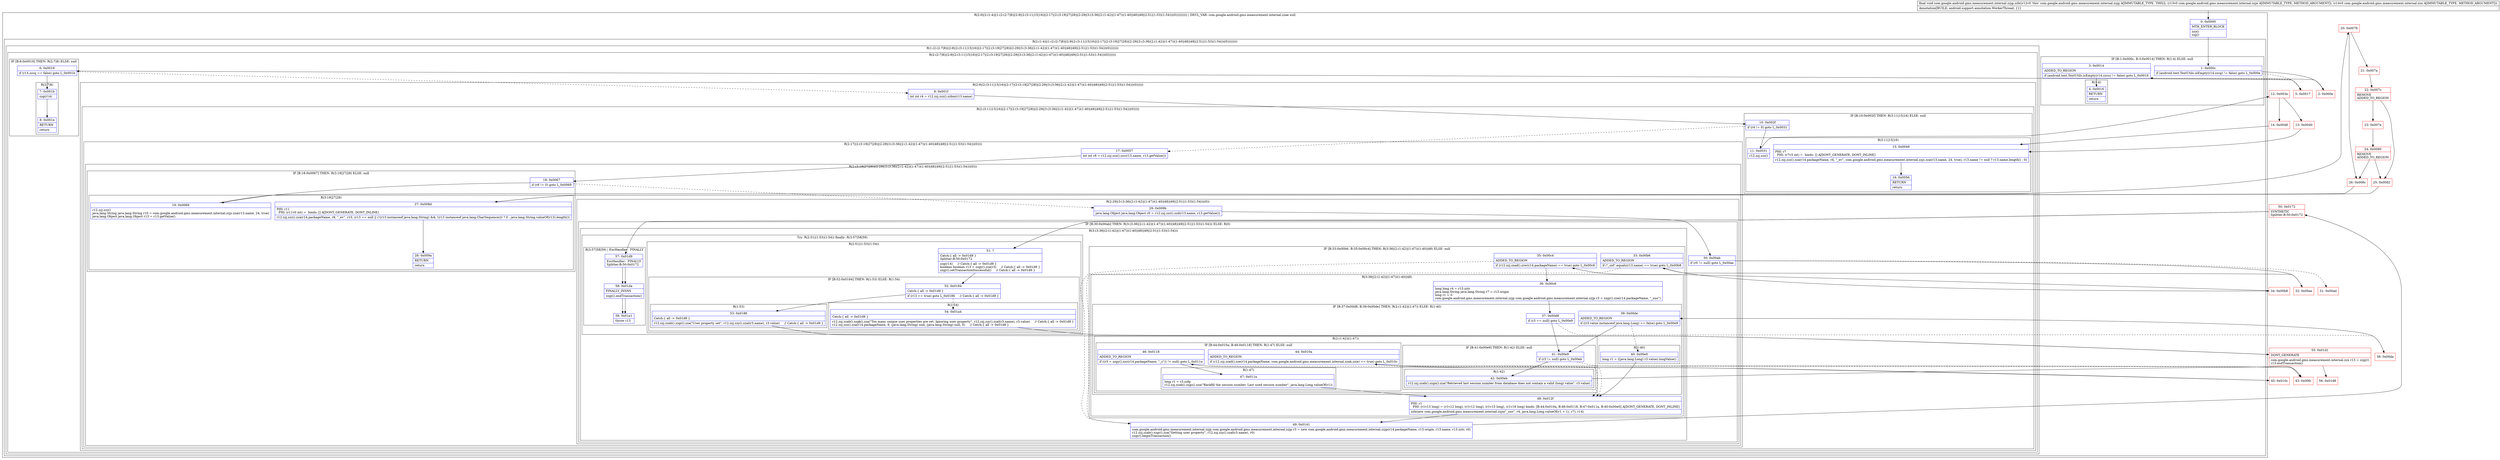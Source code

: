 digraph "CFG forcom.google.android.gms.measurement.internal.zzjg.zzb(Lcom\/google\/android\/gms\/measurement\/internal\/zzjn;Lcom\/google\/android\/gms\/measurement\/internal\/zzn;)V" {
subgraph cluster_Region_2053216329 {
label = "R(2:0|(2:(1:4)|(1:(2:(2:7|8)|(2:9|(2:(3:11|15|16)|(2:17|(2:(3:19|27|28)|(2:29|(3:(3:36|(2:(1:42)|(1:47))(1:40)|48)|49|(2:51|(1:53)(1:54)))(0)))))))))) | DECL_VAR: com.google.android.gms.measurement.internal.zzae null\l";
node [shape=record,color=blue];
Node_0 [shape=record,label="{0\:\ 0x0000|MTH_ENTER_BLOCK\l|zzo()\lzzjj()\l}"];
subgraph cluster_Region_1070875097 {
label = "R(2:(1:4)|(1:(2:(2:7|8)|(2:9|(2:(3:11|15|16)|(2:17|(2:(3:19|27|28)|(2:29|(3:(3:36|(2:(1:42)|(1:47))(1:40)|48)|49|(2:51|(1:53)(1:54)))(0)))))))))";
node [shape=record,color=blue];
subgraph cluster_IfRegion_1877678805 {
label = "IF [B:1:0x000c, B:3:0x0014] THEN: R(1:4) ELSE: null";
node [shape=record,color=blue];
Node_1 [shape=record,label="{1\:\ 0x000c|if (android.text.TextUtils.isEmpty(r14.zzcg) != false) goto L_0x000e\l}"];
Node_3 [shape=record,label="{3\:\ 0x0014|ADDED_TO_REGION\l|if (android.text.TextUtils.isEmpty(r14.zzcu) != false) goto L_0x0016\l}"];
subgraph cluster_Region_455533929 {
label = "R(1:4)";
node [shape=record,color=blue];
Node_4 [shape=record,label="{4\:\ 0x0016|RETURN\l|return\l}"];
}
}
subgraph cluster_Region_1844680084 {
label = "R(1:(2:(2:7|8)|(2:9|(2:(3:11|15|16)|(2:17|(2:(3:19|27|28)|(2:29|(3:(3:36|(2:(1:42)|(1:47))(1:40)|48)|49|(2:51|(1:53)(1:54)))(0))))))))";
node [shape=record,color=blue];
subgraph cluster_Region_1890896762 {
label = "R(2:(2:7|8)|(2:9|(2:(3:11|15|16)|(2:17|(2:(3:19|27|28)|(2:29|(3:(3:36|(2:(1:42)|(1:47))(1:40)|48)|49|(2:51|(1:53)(1:54)))(0)))))))";
node [shape=record,color=blue];
subgraph cluster_IfRegion_1203657227 {
label = "IF [B:6:0x0019] THEN: R(2:7|8) ELSE: null";
node [shape=record,color=blue];
Node_6 [shape=record,label="{6\:\ 0x0019|if (r14.zzcq == false) goto L_0x001b\l}"];
subgraph cluster_Region_1805640248 {
label = "R(2:7|8)";
node [shape=record,color=blue];
Node_7 [shape=record,label="{7\:\ 0x001b|zzg(r14)\l}"];
Node_8 [shape=record,label="{8\:\ 0x001e|RETURN\l|return\l}"];
}
}
subgraph cluster_Region_772445765 {
label = "R(2:9|(2:(3:11|15|16)|(2:17|(2:(3:19|27|28)|(2:29|(3:(3:36|(2:(1:42)|(1:47))(1:40)|48)|49|(2:51|(1:53)(1:54)))(0))))))";
node [shape=record,color=blue];
Node_9 [shape=record,label="{9\:\ 0x001f|int int r4 = r12.zzj.zzz().zzbm(r13.name)\l}"];
subgraph cluster_Region_439457258 {
label = "R(2:(3:11|15|16)|(2:17|(2:(3:19|27|28)|(2:29|(3:(3:36|(2:(1:42)|(1:47))(1:40)|48)|49|(2:51|(1:53)(1:54)))(0)))))";
node [shape=record,color=blue];
subgraph cluster_IfRegion_1423408227 {
label = "IF [B:10:0x002f] THEN: R(3:11|15|16) ELSE: null";
node [shape=record,color=blue];
Node_10 [shape=record,label="{10\:\ 0x002f|if (r4 != 0) goto L_0x0031\l}"];
subgraph cluster_Region_594408685 {
label = "R(3:11|15|16)";
node [shape=record,color=blue];
Node_11 [shape=record,label="{11\:\ 0x0031|r12.zzj.zzz()\l}"];
Node_15 [shape=record,label="{15\:\ 0x0049|PHI: r7 \l  PHI: (r7v3 int) =  binds: [] A[DONT_GENERATE, DONT_INLINE]\l|r12.zzj.zzz().zza(r14.packageName, r4, \"_ev\", com.google.android.gms.measurement.internal.zzjs.zza(r13.name, 24, true), r13.name != null ? r13.name.length() : 0)\l}"];
Node_16 [shape=record,label="{16\:\ 0x0056|RETURN\l|return\l}"];
}
}
subgraph cluster_Region_1085309384 {
label = "R(2:17|(2:(3:19|27|28)|(2:29|(3:(3:36|(2:(1:42)|(1:47))(1:40)|48)|49|(2:51|(1:53)(1:54)))(0))))";
node [shape=record,color=blue];
Node_17 [shape=record,label="{17\:\ 0x0057|int int r8 = r12.zzj.zzz().zzc(r13.name, r13.getValue())\l}"];
subgraph cluster_Region_1284006605 {
label = "R(2:(3:19|27|28)|(2:29|(3:(3:36|(2:(1:42)|(1:47))(1:40)|48)|49|(2:51|(1:53)(1:54)))(0)))";
node [shape=record,color=blue];
subgraph cluster_IfRegion_988974885 {
label = "IF [B:18:0x0067] THEN: R(3:19|27|28) ELSE: null";
node [shape=record,color=blue];
Node_18 [shape=record,label="{18\:\ 0x0067|if (r8 != 0) goto L_0x0069\l}"];
subgraph cluster_Region_1437190268 {
label = "R(3:19|27|28)";
node [shape=record,color=blue];
Node_19 [shape=record,label="{19\:\ 0x0069|r12.zzj.zzz()\ljava.lang.String java.lang.String r10 = com.google.android.gms.measurement.internal.zzjs.zza(r13.name, 24, true)\ljava.lang.Object java.lang.Object r13 = r13.getValue()\l}"];
Node_27 [shape=record,label="{27\:\ 0x008d|PHI: r11 \l  PHI: (r11v0 int) =  binds: [] A[DONT_GENERATE, DONT_INLINE]\l|r12.zzj.zzz().zza(r14.packageName, r8, \"_ev\", r10, (r13 == null \|\| (!(r13 instanceof java.lang.String) && !(r13 instanceof java.lang.CharSequence))) ? 0 : java.lang.String.valueOf(r13).length())\l}"];
Node_28 [shape=record,label="{28\:\ 0x009a|RETURN\l|return\l}"];
}
}
subgraph cluster_Region_422544568 {
label = "R(2:29|(3:(3:36|(2:(1:42)|(1:47))(1:40)|48)|49|(2:51|(1:53)(1:54)))(0))";
node [shape=record,color=blue];
Node_29 [shape=record,label="{29\:\ 0x009b|java.lang.Object java.lang.Object r0 = r12.zzj.zzz().zzd(r13.name, r13.getValue())\l}"];
subgraph cluster_IfRegion_1565911188 {
label = "IF [B:30:0x00ab] THEN: R(3:(3:36|(2:(1:42)|(1:47))(1:40)|48)|49|(2:51|(1:53)(1:54))) ELSE: R(0)";
node [shape=record,color=blue];
Node_30 [shape=record,label="{30\:\ 0x00ab|if (r0 != null) goto L_0x00ae\l}"];
subgraph cluster_Region_1945161660 {
label = "R(3:(3:36|(2:(1:42)|(1:47))(1:40)|48)|49|(2:51|(1:53)(1:54)))";
node [shape=record,color=blue];
subgraph cluster_IfRegion_2043873109 {
label = "IF [B:33:0x00b6, B:35:0x00c4] THEN: R(3:36|(2:(1:42)|(1:47))(1:40)|48) ELSE: null";
node [shape=record,color=blue];
Node_33 [shape=record,label="{33\:\ 0x00b6|ADDED_TO_REGION\l|if (\"_sid\".equals(r13.name) == true) goto L_0x00b8\l}"];
Node_35 [shape=record,label="{35\:\ 0x00c4|ADDED_TO_REGION\l|if (r12.zzj.zzad().zzw(r14.packageName) == true) goto L_0x00c6\l}"];
subgraph cluster_Region_1787337234 {
label = "R(3:36|(2:(1:42)|(1:47))(1:40)|48)";
node [shape=record,color=blue];
Node_36 [shape=record,label="{36\:\ 0x00c6|long long r4 = r13.zztr\ljava.lang.String java.lang.String r7 = r13.origin\llong r1 = 0\lcom.google.android.gms.measurement.internal.zzjp com.google.android.gms.measurement.internal.zzjp r3 = zzgy().zze(r14.packageName, \"_sno\")\l}"];
subgraph cluster_IfRegion_632931997 {
label = "IF [B:37:0x00d8, B:39:0x00de] THEN: R(2:(1:42)|(1:47)) ELSE: R(1:40)";
node [shape=record,color=blue];
Node_37 [shape=record,label="{37\:\ 0x00d8|if (r3 == null) goto L_0x00e9\l}"];
Node_39 [shape=record,label="{39\:\ 0x00de|ADDED_TO_REGION\l|if ((r3.value instanceof java.lang.Long) == false) goto L_0x00e9\l}"];
subgraph cluster_Region_1833542773 {
label = "R(2:(1:42)|(1:47))";
node [shape=record,color=blue];
subgraph cluster_IfRegion_189759538 {
label = "IF [B:41:0x00e9] THEN: R(1:42) ELSE: null";
node [shape=record,color=blue];
Node_41 [shape=record,label="{41\:\ 0x00e9|if (r3 != null) goto L_0x00eb\l}"];
subgraph cluster_Region_1229122752 {
label = "R(1:42)";
node [shape=record,color=blue];
Node_42 [shape=record,label="{42\:\ 0x00eb|r12.zzj.zzab().zzgn().zza(\"Retrieved last session number from database does not contain a valid (long) value\", r3.value)\l}"];
}
}
subgraph cluster_IfRegion_2067919603 {
label = "IF [B:44:0x010a, B:46:0x0118] THEN: R(1:47) ELSE: null";
node [shape=record,color=blue];
Node_44 [shape=record,label="{44\:\ 0x010a|ADDED_TO_REGION\l|if (r12.zzj.zzad().zze(r14.packageName, com.google.android.gms.measurement.internal.zzak.zzie) == true) goto L_0x010c\l}"];
Node_46 [shape=record,label="{46\:\ 0x0118|ADDED_TO_REGION\l|if ((r3 = zzgy().zzc(r14.packageName, \"_s\")) != null) goto L_0x011a\l}"];
subgraph cluster_Region_354085561 {
label = "R(1:47)";
node [shape=record,color=blue];
Node_47 [shape=record,label="{47\:\ 0x011a|long r1 = r3.zzfg\lr12.zzj.zzab().zzgs().zza(\"Backfill the session number. Last used session number\", java.lang.Long.valueOf(r1))\l}"];
}
}
}
subgraph cluster_Region_37774657 {
label = "R(1:40)";
node [shape=record,color=blue];
Node_40 [shape=record,label="{40\:\ 0x00e0|long r1 = ((java.lang.Long) r3.value).longValue()\l}"];
}
}
Node_48 [shape=record,label="{48\:\ 0x012f|PHI: r1 \l  PHI: (r1v13 long) = (r1v12 long), (r1v12 long), (r1v15 long), (r1v18 long) binds: [B:44:0x010a, B:46:0x0118, B:47:0x011a, B:40:0x00e0] A[DONT_GENERATE, DONT_INLINE]\l|zzb(new com.google.android.gms.measurement.internal.zzjn(\"_sno\", r4, java.lang.Long.valueOf(r1 + 1), r7), r14)\l}"];
}
}
Node_49 [shape=record,label="{49\:\ 0x0141|com.google.android.gms.measurement.internal.zzjp com.google.android.gms.measurement.internal.zzjp r3 = new com.google.android.gms.measurement.internal.zzjp(r14.packageName, r13.origin, r13.name, r13.zztr, r0)\lr12.zzj.zzab().zzgr().zza(\"Setting user property\", r12.zzj.zzy().zzal(r3.name), r0)\lzzgy().beginTransaction()\l}"];
subgraph cluster_TryCatchRegion_1959819612 {
label = "Try: R(2:51|(1:53)(1:54)) finally: R(3:57|58|59)";
node [shape=record,color=blue];
subgraph cluster_Region_1753285526 {
label = "R(2:51|(1:53)(1:54))";
node [shape=record,color=blue];
Node_51 [shape=record,label="{51\:\ ?|Catch:\{ all \-\> 0x01d9 \}\lSplitter:B:50:0x0172\l|zzg(r14)     \/\/ Catch:\{ all \-\> 0x01d9 \}\lboolean boolean r13 = zzgy().zza(r3)     \/\/ Catch:\{ all \-\> 0x01d9 \}\lzzgy().setTransactionSuccessful()     \/\/ Catch:\{ all \-\> 0x01d9 \}\l}"];
subgraph cluster_IfRegion_183874921 {
label = "IF [B:52:0x0184] THEN: R(1:53) ELSE: R(1:54)";
node [shape=record,color=blue];
Node_52 [shape=record,label="{52\:\ 0x0184|Catch:\{ all \-\> 0x01d9 \}\l|if (r13 == true) goto L_0x0186     \/\/ Catch:\{ all \-\> 0x01d9 \}\l}"];
subgraph cluster_Region_225333370 {
label = "R(1:53)";
node [shape=record,color=blue];
Node_53 [shape=record,label="{53\:\ 0x0186|Catch:\{ all \-\> 0x01d9 \}\l|r12.zzj.zzab().zzgr().zza(\"User property set\", r12.zzj.zzy().zzal(r3.name), r3.value)     \/\/ Catch:\{ all \-\> 0x01d9 \}\l}"];
}
subgraph cluster_Region_2139949067 {
label = "R(1:54)";
node [shape=record,color=blue];
Node_54 [shape=record,label="{54\:\ 0x01a4|Catch:\{ all \-\> 0x01d9 \}\l|r12.zzj.zzab().zzgk().zza(\"Too many unique user properties are set. Ignoring user property\", r12.zzj.zzy().zzal(r3.name), r3.value)     \/\/ Catch:\{ all \-\> 0x01d9 \}\lr12.zzj.zzz().zza(r14.packageName, 9, (java.lang.String) null, (java.lang.String) null, 0)     \/\/ Catch:\{ all \-\> 0x01d9 \}\l}"];
}
}
}
subgraph cluster_Region_366485820 {
label = "R(3:57|58|59) | ExcHandler:  FINALLY\l";
node [shape=record,color=blue];
Node_57 [shape=record,label="{57\:\ 0x01d9|ExcHandler:  FINALLY\lSplitter:B:50:0x0172\l}"];
Node_58 [shape=record,label="{58\:\ 0x01da|FINALLY_INSNS\l|zzgy().endTransaction()\l}"];
Node_59 [shape=record,label="{59\:\ 0x01e1|throw r13\l}"];
}
}
}
subgraph cluster_Region_898778622 {
label = "R(0)";
node [shape=record,color=blue];
}
}
}
}
}
}
}
}
}
}
}
subgraph cluster_Region_366485820 {
label = "R(3:57|58|59) | ExcHandler:  FINALLY\l";
node [shape=record,color=blue];
Node_57 [shape=record,label="{57\:\ 0x01d9|ExcHandler:  FINALLY\lSplitter:B:50:0x0172\l}"];
Node_58 [shape=record,label="{58\:\ 0x01da|FINALLY_INSNS\l|zzgy().endTransaction()\l}"];
Node_59 [shape=record,label="{59\:\ 0x01e1|throw r13\l}"];
}
Node_2 [shape=record,color=red,label="{2\:\ 0x000e}"];
Node_5 [shape=record,color=red,label="{5\:\ 0x0017}"];
Node_12 [shape=record,color=red,label="{12\:\ 0x003e}"];
Node_13 [shape=record,color=red,label="{13\:\ 0x0040}"];
Node_14 [shape=record,color=red,label="{14\:\ 0x0048}"];
Node_20 [shape=record,color=red,label="{20\:\ 0x0078}"];
Node_21 [shape=record,color=red,label="{21\:\ 0x007a}"];
Node_22 [shape=record,color=red,label="{22\:\ 0x007c|REMOVE\lADDED_TO_REGION\l}"];
Node_23 [shape=record,color=red,label="{23\:\ 0x007e}"];
Node_24 [shape=record,color=red,label="{24\:\ 0x0080|REMOVE\lADDED_TO_REGION\l}"];
Node_25 [shape=record,color=red,label="{25\:\ 0x0082}"];
Node_26 [shape=record,color=red,label="{26\:\ 0x008c}"];
Node_31 [shape=record,color=red,label="{31\:\ 0x00ad}"];
Node_32 [shape=record,color=red,label="{32\:\ 0x00ae}"];
Node_34 [shape=record,color=red,label="{34\:\ 0x00b8}"];
Node_38 [shape=record,color=red,label="{38\:\ 0x00da}"];
Node_43 [shape=record,color=red,label="{43\:\ 0x00fc}"];
Node_45 [shape=record,color=red,label="{45\:\ 0x010c}"];
Node_50 [shape=record,color=red,label="{50\:\ 0x0172|SYNTHETIC\lSplitter:B:50:0x0172\l}"];
Node_55 [shape=record,color=red,label="{55\:\ 0x01d1|DONT_GENERATE\l|com.google.android.gms.measurement.internal.zzx r13 = zzgy()\lr13.endTransaction()\l}"];
Node_56 [shape=record,color=red,label="{56\:\ 0x01d8}"];
MethodNode[shape=record,label="{final void com.google.android.gms.measurement.internal.zzjg.zzb((r12v0 'this' com.google.android.gms.measurement.internal.zzjg A[IMMUTABLE_TYPE, THIS]), (r13v0 com.google.android.gms.measurement.internal.zzjn A[IMMUTABLE_TYPE, METHOD_ARGUMENT]), (r14v0 com.google.android.gms.measurement.internal.zzn A[IMMUTABLE_TYPE, METHOD_ARGUMENT]))  | Annotation[BUILD, android.support.annotation.WorkerThread, \{\}]\l}"];
MethodNode -> Node_0;
Node_0 -> Node_1;
Node_1 -> Node_2;
Node_1 -> Node_5[style=dashed];
Node_3 -> Node_4;
Node_3 -> Node_5[style=dashed];
Node_6 -> Node_7;
Node_6 -> Node_9[style=dashed];
Node_7 -> Node_8;
Node_9 -> Node_10;
Node_10 -> Node_11;
Node_10 -> Node_17[style=dashed];
Node_11 -> Node_12;
Node_15 -> Node_16;
Node_17 -> Node_18;
Node_18 -> Node_19;
Node_18 -> Node_29[style=dashed];
Node_19 -> Node_20;
Node_27 -> Node_28;
Node_29 -> Node_30;
Node_30 -> Node_31[style=dashed];
Node_30 -> Node_32;
Node_33 -> Node_34;
Node_33 -> Node_49[style=dashed];
Node_35 -> Node_36;
Node_35 -> Node_49[style=dashed];
Node_36 -> Node_37;
Node_37 -> Node_38[style=dashed];
Node_37 -> Node_41;
Node_39 -> Node_40[style=dashed];
Node_39 -> Node_41;
Node_41 -> Node_42;
Node_41 -> Node_43[style=dashed];
Node_42 -> Node_43;
Node_44 -> Node_45;
Node_44 -> Node_48[style=dashed];
Node_46 -> Node_47;
Node_46 -> Node_48[style=dashed];
Node_47 -> Node_48;
Node_40 -> Node_48;
Node_48 -> Node_49;
Node_49 -> Node_50;
Node_51 -> Node_52;
Node_52 -> Node_53;
Node_52 -> Node_54[style=dashed];
Node_53 -> Node_55;
Node_54 -> Node_55;
Node_57 -> Node_58;
Node_58 -> Node_59;
Node_57 -> Node_58;
Node_58 -> Node_59;
Node_2 -> Node_3;
Node_5 -> Node_6;
Node_12 -> Node_13;
Node_12 -> Node_14;
Node_13 -> Node_15;
Node_14 -> Node_15;
Node_20 -> Node_21;
Node_20 -> Node_26;
Node_21 -> Node_22;
Node_22 -> Node_23;
Node_22 -> Node_25;
Node_23 -> Node_24;
Node_24 -> Node_25;
Node_24 -> Node_26;
Node_25 -> Node_27;
Node_26 -> Node_27;
Node_32 -> Node_33;
Node_34 -> Node_35;
Node_38 -> Node_39;
Node_43 -> Node_44;
Node_45 -> Node_46;
Node_50 -> Node_51;
Node_50 -> Node_57;
Node_55 -> Node_56;
}


